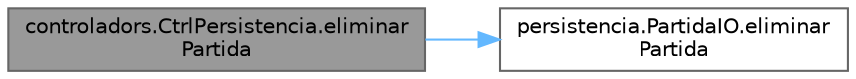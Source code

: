 digraph "controladors.CtrlPersistencia.eliminarPartida"
{
 // INTERACTIVE_SVG=YES
 // LATEX_PDF_SIZE
  bgcolor="transparent";
  edge [fontname=Helvetica,fontsize=10,labelfontname=Helvetica,labelfontsize=10];
  node [fontname=Helvetica,fontsize=10,shape=box,height=0.2,width=0.4];
  rankdir="LR";
  Node1 [id="Node000001",label="controladors.CtrlPersistencia.eliminar\lPartida",height=0.2,width=0.4,color="gray40", fillcolor="grey60", style="filled", fontcolor="black",tooltip="Elimina una partida de l'emmagatzematge persistent."];
  Node1 -> Node2 [id="edge1_Node000001_Node000002",color="steelblue1",style="solid",tooltip=" "];
  Node2 [id="Node000002",label="persistencia.PartidaIO.eliminar\lPartida",height=0.2,width=0.4,color="grey40", fillcolor="white", style="filled",URL="$classpersistencia_1_1_partida_i_o.html#a5c2c99bab58abf77d06e20995a12080f",tooltip="Elimina una partida esborrant el seu fitxer JSON."];
}
